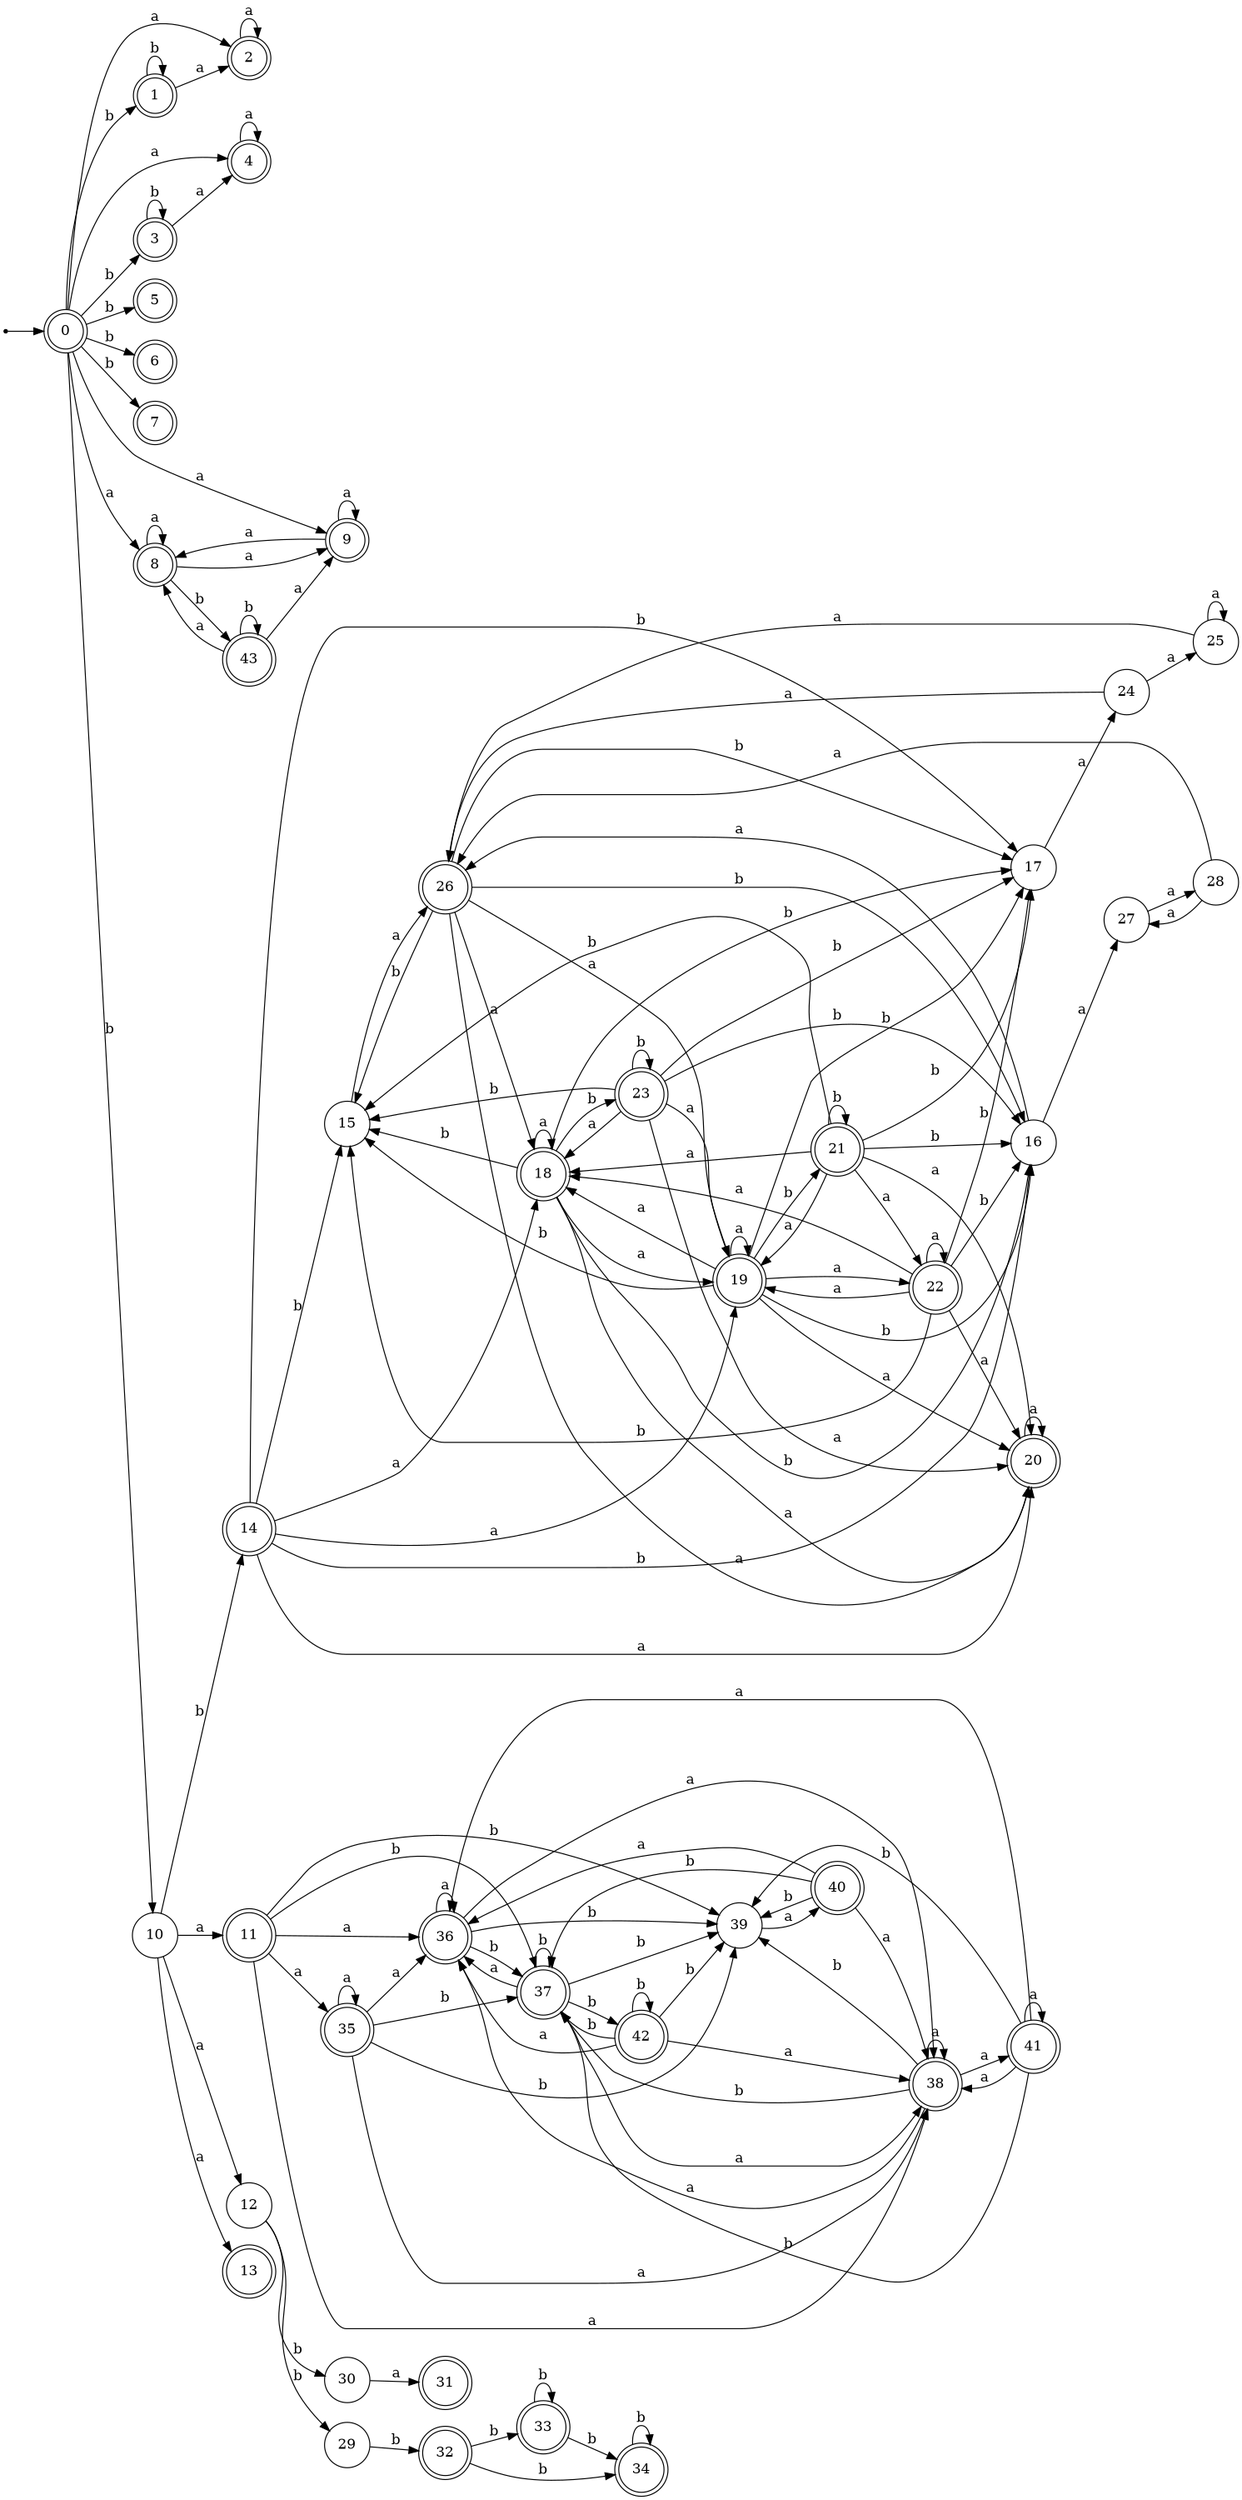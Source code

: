 digraph finite_state_machine {
rankdir=LR;
size="20,20";
node [shape = point]; "dummy0"
node [shape = doublecircle]; "0";"dummy0" -> "0";
node [shape = doublecircle]; "1";node [shape = doublecircle]; "2";node [shape = doublecircle]; "3";node [shape = doublecircle]; "4";node [shape = doublecircle]; "5";node [shape = doublecircle]; "6";node [shape = doublecircle]; "7";node [shape = doublecircle]; "8";node [shape = doublecircle]; "9";node [shape = circle]; "10";
node [shape = doublecircle]; "11";node [shape = circle]; "12";
node [shape = doublecircle]; "13";node [shape = doublecircle]; "14";node [shape = circle]; "15";
node [shape = circle]; "16";
node [shape = circle]; "17";
node [shape = doublecircle]; "18";node [shape = doublecircle]; "19";node [shape = doublecircle]; "20";node [shape = doublecircle]; "21";node [shape = doublecircle]; "22";node [shape = doublecircle]; "23";node [shape = circle]; "24";
node [shape = circle]; "25";
node [shape = doublecircle]; "26";node [shape = circle]; "27";
node [shape = circle]; "28";
node [shape = circle]; "29";
node [shape = circle]; "30";
node [shape = doublecircle]; "31";node [shape = doublecircle]; "32";node [shape = doublecircle]; "33";node [shape = doublecircle]; "34";node [shape = doublecircle]; "35";node [shape = doublecircle]; "36";node [shape = doublecircle]; "37";node [shape = doublecircle]; "38";node [shape = circle]; "39";
node [shape = doublecircle]; "40";node [shape = doublecircle]; "41";node [shape = doublecircle]; "42";node [shape = doublecircle]; "43";"0" -> "1" [label = "b"];
 "0" -> "3" [label = "b"];
 "0" -> "5" [label = "b"];
 "0" -> "6" [label = "b"];
 "0" -> "7" [label = "b"];
 "0" -> "10" [label = "b"];
 "0" -> "8" [label = "a"];
 "0" -> "9" [label = "a"];
 "0" -> "2" [label = "a"];
 "0" -> "4" [label = "a"];
 "10" -> "11" [label = "a"];
 "10" -> "12" [label = "a"];
 "10" -> "13" [label = "a"];
 "10" -> "14" [label = "b"];
 "14" -> "16" [label = "b"];
 "14" -> "17" [label = "b"];
 "14" -> "15" [label = "b"];
 "14" -> "18" [label = "a"];
 "14" -> "19" [label = "a"];
 "14" -> "20" [label = "a"];
 "20" -> "20" [label = "a"];
 "19" -> "18" [label = "a"];
 "19" -> "19" [label = "a"];
 "19" -> "20" [label = "a"];
 "19" -> "22" [label = "a"];
 "19" -> "16" [label = "b"];
 "19" -> "17" [label = "b"];
 "19" -> "21" [label = "b"];
 "19" -> "15" [label = "b"];
 "22" -> "18" [label = "a"];
 "22" -> "19" [label = "a"];
 "22" -> "20" [label = "a"];
 "22" -> "22" [label = "a"];
 "22" -> "16" [label = "b"];
 "22" -> "17" [label = "b"];
 "22" -> "15" [label = "b"];
 "21" -> "16" [label = "b"];
 "21" -> "17" [label = "b"];
 "21" -> "21" [label = "b"];
 "21" -> "15" [label = "b"];
 "21" -> "18" [label = "a"];
 "21" -> "19" [label = "a"];
 "21" -> "20" [label = "a"];
 "21" -> "22" [label = "a"];
 "18" -> "18" [label = "a"];
 "18" -> "19" [label = "a"];
 "18" -> "20" [label = "a"];
 "18" -> "16" [label = "b"];
 "18" -> "17" [label = "b"];
 "18" -> "15" [label = "b"];
 "18" -> "23" [label = "b"];
 "23" -> "16" [label = "b"];
 "23" -> "17" [label = "b"];
 "23" -> "15" [label = "b"];
 "23" -> "23" [label = "b"];
 "23" -> "18" [label = "a"];
 "23" -> "19" [label = "a"];
 "23" -> "20" [label = "a"];
 "17" -> "24" [label = "a"];
 "24" -> "25" [label = "a"];
 "24" -> "26" [label = "a"];
 "26" -> "16" [label = "b"];
 "26" -> "17" [label = "b"];
 "26" -> "15" [label = "b"];
 "26" -> "18" [label = "a"];
 "26" -> "19" [label = "a"];
 "26" -> "20" [label = "a"];
 "25" -> "25" [label = "a"];
 "25" -> "26" [label = "a"];
 "16" -> "26" [label = "a"];
 "16" -> "27" [label = "a"];
 "27" -> "28" [label = "a"];
 "28" -> "26" [label = "a"];
 "28" -> "27" [label = "a"];
 "15" -> "26" [label = "a"];
 "12" -> "29" [label = "b"];
 "12" -> "30" [label = "b"];
 "30" -> "31" [label = "a"];
 "29" -> "32" [label = "b"];
 "32" -> "33" [label = "b"];
 "32" -> "34" [label = "b"];
 "34" -> "34" [label = "b"];
 "33" -> "33" [label = "b"];
 "33" -> "34" [label = "b"];
 "11" -> "35" [label = "a"];
 "11" -> "36" [label = "a"];
 "11" -> "38" [label = "a"];
 "11" -> "37" [label = "b"];
 "11" -> "39" [label = "b"];
 "39" -> "40" [label = "a"];
 "40" -> "37" [label = "b"];
 "40" -> "39" [label = "b"];
 "40" -> "36" [label = "a"];
 "40" -> "38" [label = "a"];
 "38" -> "41" [label = "a"];
 "38" -> "36" [label = "a"];
 "38" -> "38" [label = "a"];
 "38" -> "37" [label = "b"];
 "38" -> "39" [label = "b"];
 "41" -> "41" [label = "a"];
 "41" -> "36" [label = "a"];
 "41" -> "38" [label = "a"];
 "41" -> "37" [label = "b"];
 "41" -> "39" [label = "b"];
 "37" -> "42" [label = "b"];
 "37" -> "37" [label = "b"];
 "37" -> "39" [label = "b"];
 "37" -> "36" [label = "a"];
 "37" -> "38" [label = "a"];
 "42" -> "42" [label = "b"];
 "42" -> "37" [label = "b"];
 "42" -> "39" [label = "b"];
 "42" -> "36" [label = "a"];
 "42" -> "38" [label = "a"];
 "36" -> "36" [label = "a"];
 "36" -> "38" [label = "a"];
 "36" -> "37" [label = "b"];
 "36" -> "39" [label = "b"];
 "35" -> "35" [label = "a"];
 "35" -> "36" [label = "a"];
 "35" -> "38" [label = "a"];
 "35" -> "37" [label = "b"];
 "35" -> "39" [label = "b"];
 "9" -> "8" [label = "a"];
 "9" -> "9" [label = "a"];
 "8" -> "8" [label = "a"];
 "8" -> "9" [label = "a"];
 "8" -> "43" [label = "b"];
 "43" -> "43" [label = "b"];
 "43" -> "8" [label = "a"];
 "43" -> "9" [label = "a"];
 "4" -> "4" [label = "a"];
 "3" -> "3" [label = "b"];
 "3" -> "4" [label = "a"];
 "2" -> "2" [label = "a"];
 "1" -> "1" [label = "b"];
 "1" -> "2" [label = "a"];
 }
